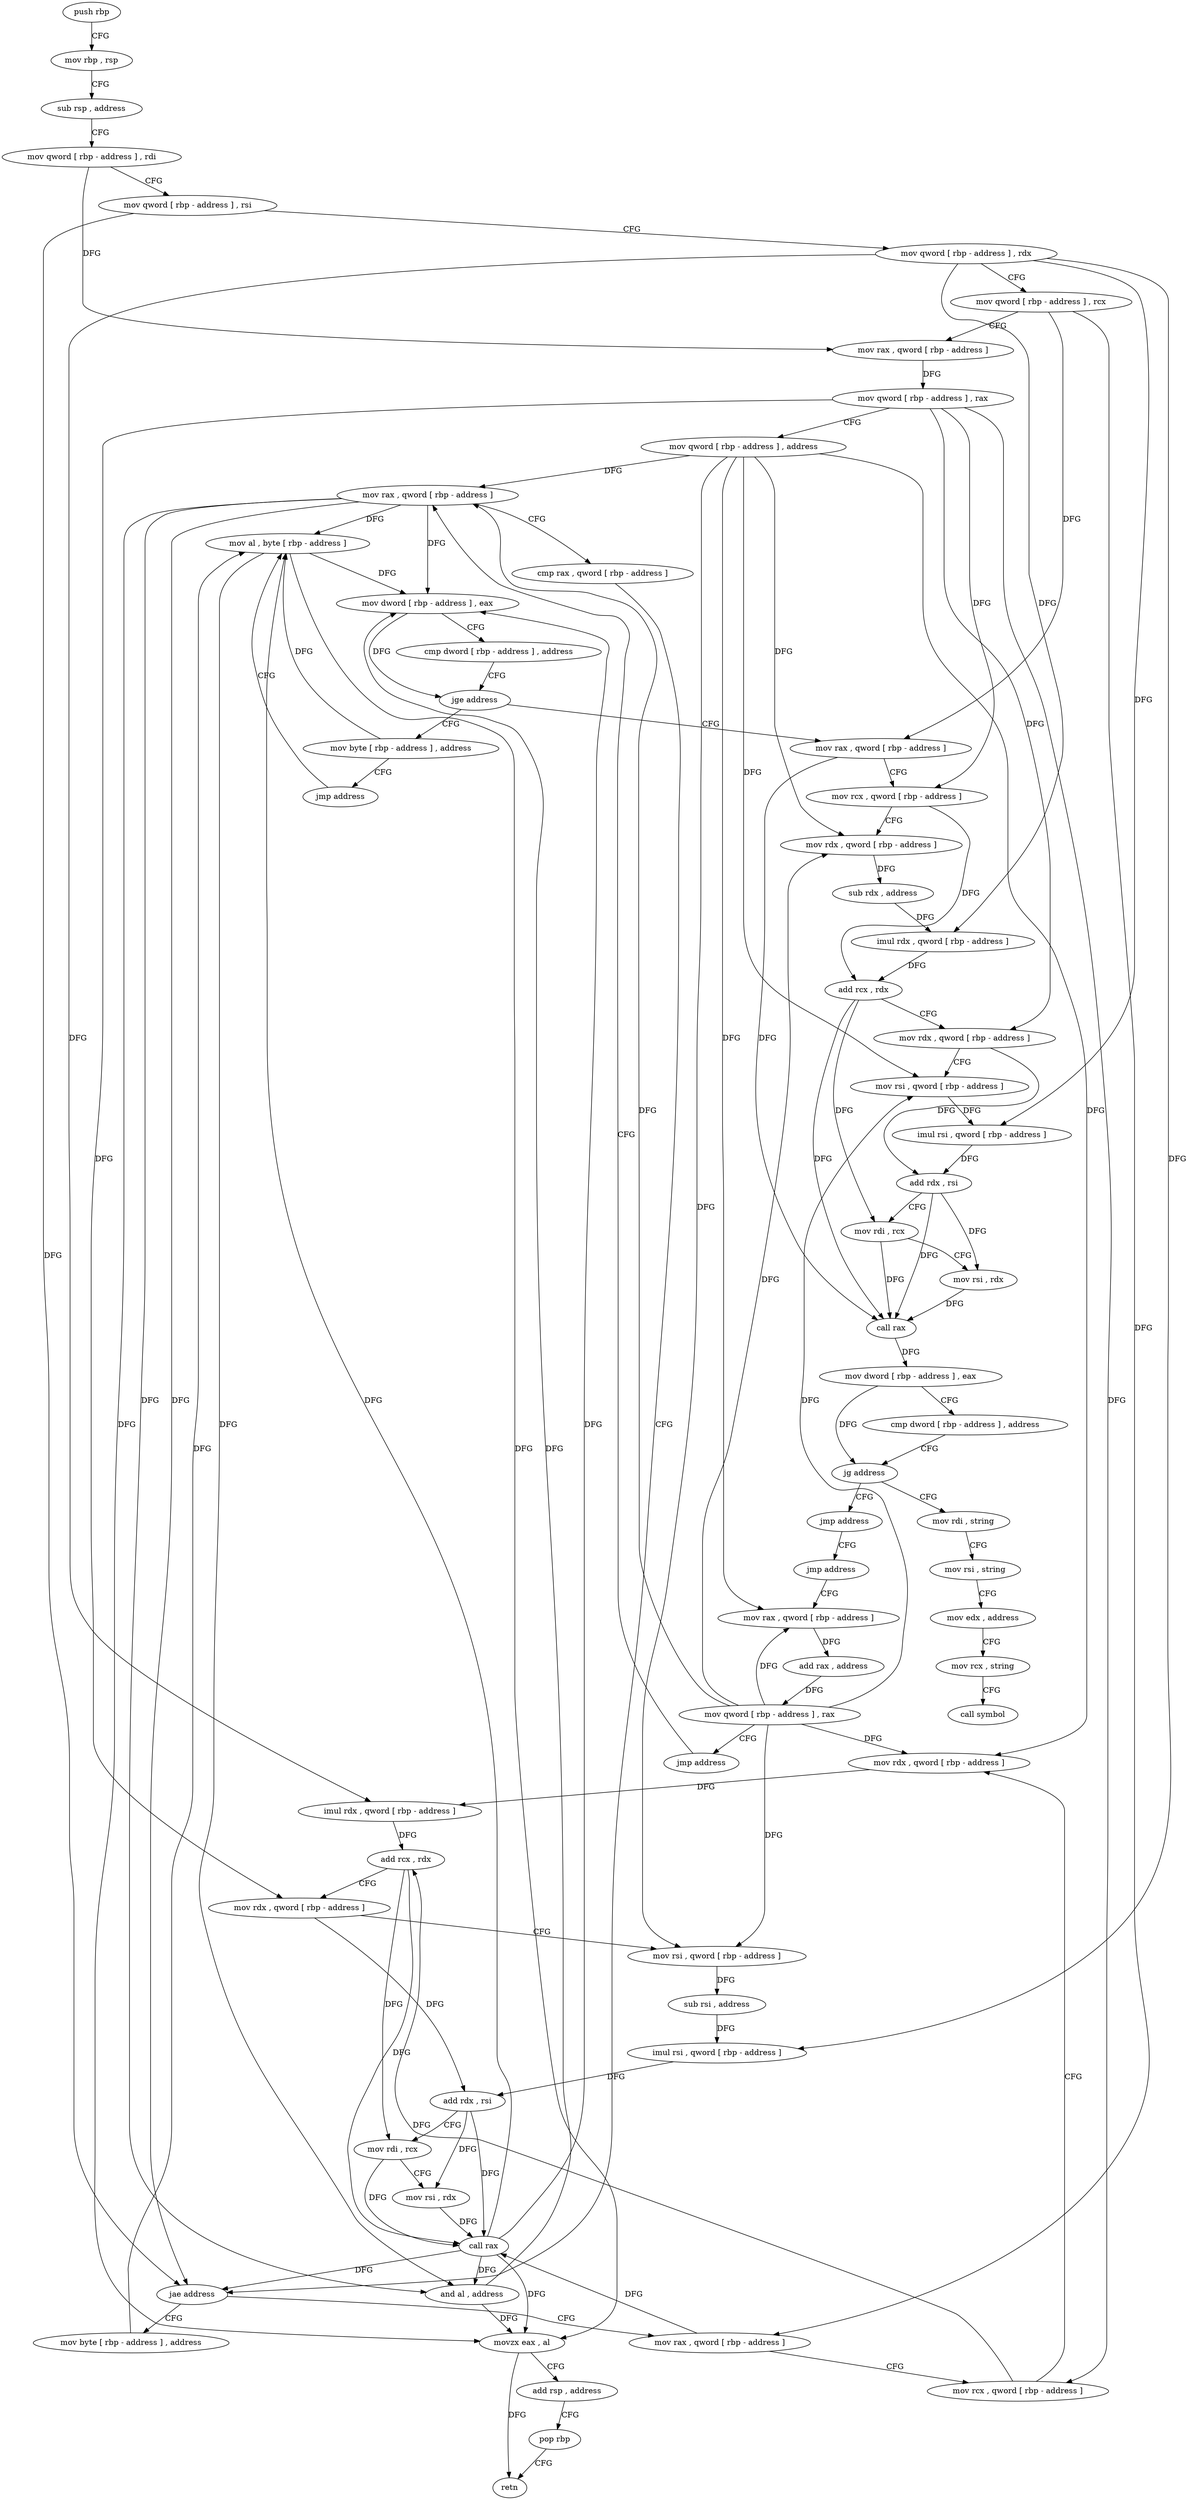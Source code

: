 digraph "func" {
"4238256" [label = "push rbp" ]
"4238257" [label = "mov rbp , rsp" ]
"4238260" [label = "sub rsp , address" ]
"4238264" [label = "mov qword [ rbp - address ] , rdi" ]
"4238268" [label = "mov qword [ rbp - address ] , rsi" ]
"4238272" [label = "mov qword [ rbp - address ] , rdx" ]
"4238276" [label = "mov qword [ rbp - address ] , rcx" ]
"4238280" [label = "mov rax , qword [ rbp - address ]" ]
"4238284" [label = "mov qword [ rbp - address ] , rax" ]
"4238288" [label = "mov qword [ rbp - address ] , address" ]
"4238296" [label = "mov rax , qword [ rbp - address ]" ]
"4238516" [label = "mov byte [ rbp - address ] , address" ]
"4238520" [label = "mov al , byte [ rbp - address ]" ]
"4238310" [label = "mov rax , qword [ rbp - address ]" ]
"4238314" [label = "mov rcx , qword [ rbp - address ]" ]
"4238318" [label = "mov rdx , qword [ rbp - address ]" ]
"4238322" [label = "imul rdx , qword [ rbp - address ]" ]
"4238327" [label = "add rcx , rdx" ]
"4238330" [label = "mov rdx , qword [ rbp - address ]" ]
"4238334" [label = "mov rsi , qword [ rbp - address ]" ]
"4238338" [label = "sub rsi , address" ]
"4238345" [label = "imul rsi , qword [ rbp - address ]" ]
"4238350" [label = "add rdx , rsi" ]
"4238353" [label = "mov rdi , rcx" ]
"4238356" [label = "mov rsi , rdx" ]
"4238359" [label = "call rax" ]
"4238361" [label = "mov dword [ rbp - address ] , eax" ]
"4238364" [label = "cmp dword [ rbp - address ] , address" ]
"4238368" [label = "jge address" ]
"4238383" [label = "mov rax , qword [ rbp - address ]" ]
"4238374" [label = "mov byte [ rbp - address ] , address" ]
"4238387" [label = "mov rcx , qword [ rbp - address ]" ]
"4238391" [label = "mov rdx , qword [ rbp - address ]" ]
"4238395" [label = "sub rdx , address" ]
"4238402" [label = "imul rdx , qword [ rbp - address ]" ]
"4238407" [label = "add rcx , rdx" ]
"4238410" [label = "mov rdx , qword [ rbp - address ]" ]
"4238414" [label = "mov rsi , qword [ rbp - address ]" ]
"4238418" [label = "imul rsi , qword [ rbp - address ]" ]
"4238423" [label = "add rdx , rsi" ]
"4238426" [label = "mov rdi , rcx" ]
"4238429" [label = "mov rsi , rdx" ]
"4238432" [label = "call rax" ]
"4238434" [label = "mov dword [ rbp - address ] , eax" ]
"4238437" [label = "cmp dword [ rbp - address ] , address" ]
"4238441" [label = "jg address" ]
"4238452" [label = "mov rdi , string" ]
"4238447" [label = "jmp address" ]
"4238378" [label = "jmp address" ]
"4238462" [label = "mov rsi , string" ]
"4238472" [label = "mov edx , address" ]
"4238477" [label = "mov rcx , string" ]
"4238487" [label = "call symbol" ]
"4238492" [label = "jmp address" ]
"4238523" [label = "and al , address" ]
"4238525" [label = "movzx eax , al" ]
"4238528" [label = "add rsp , address" ]
"4238532" [label = "pop rbp" ]
"4238533" [label = "retn" ]
"4238497" [label = "mov rax , qword [ rbp - address ]" ]
"4238501" [label = "add rax , address" ]
"4238507" [label = "mov qword [ rbp - address ] , rax" ]
"4238511" [label = "jmp address" ]
"4238300" [label = "cmp rax , qword [ rbp - address ]" ]
"4238304" [label = "jae address" ]
"4238256" -> "4238257" [ label = "CFG" ]
"4238257" -> "4238260" [ label = "CFG" ]
"4238260" -> "4238264" [ label = "CFG" ]
"4238264" -> "4238268" [ label = "CFG" ]
"4238264" -> "4238280" [ label = "DFG" ]
"4238268" -> "4238272" [ label = "CFG" ]
"4238268" -> "4238304" [ label = "DFG" ]
"4238272" -> "4238276" [ label = "CFG" ]
"4238272" -> "4238322" [ label = "DFG" ]
"4238272" -> "4238345" [ label = "DFG" ]
"4238272" -> "4238402" [ label = "DFG" ]
"4238272" -> "4238418" [ label = "DFG" ]
"4238276" -> "4238280" [ label = "CFG" ]
"4238276" -> "4238310" [ label = "DFG" ]
"4238276" -> "4238383" [ label = "DFG" ]
"4238280" -> "4238284" [ label = "DFG" ]
"4238284" -> "4238288" [ label = "CFG" ]
"4238284" -> "4238314" [ label = "DFG" ]
"4238284" -> "4238330" [ label = "DFG" ]
"4238284" -> "4238387" [ label = "DFG" ]
"4238284" -> "4238410" [ label = "DFG" ]
"4238288" -> "4238296" [ label = "DFG" ]
"4238288" -> "4238318" [ label = "DFG" ]
"4238288" -> "4238334" [ label = "DFG" ]
"4238288" -> "4238391" [ label = "DFG" ]
"4238288" -> "4238414" [ label = "DFG" ]
"4238288" -> "4238497" [ label = "DFG" ]
"4238296" -> "4238300" [ label = "CFG" ]
"4238296" -> "4238304" [ label = "DFG" ]
"4238296" -> "4238361" [ label = "DFG" ]
"4238296" -> "4238520" [ label = "DFG" ]
"4238296" -> "4238523" [ label = "DFG" ]
"4238296" -> "4238525" [ label = "DFG" ]
"4238516" -> "4238520" [ label = "DFG" ]
"4238520" -> "4238523" [ label = "DFG" ]
"4238520" -> "4238361" [ label = "DFG" ]
"4238520" -> "4238525" [ label = "DFG" ]
"4238310" -> "4238314" [ label = "CFG" ]
"4238310" -> "4238359" [ label = "DFG" ]
"4238314" -> "4238318" [ label = "CFG" ]
"4238314" -> "4238327" [ label = "DFG" ]
"4238318" -> "4238322" [ label = "DFG" ]
"4238322" -> "4238327" [ label = "DFG" ]
"4238327" -> "4238330" [ label = "CFG" ]
"4238327" -> "4238353" [ label = "DFG" ]
"4238327" -> "4238359" [ label = "DFG" ]
"4238330" -> "4238334" [ label = "CFG" ]
"4238330" -> "4238350" [ label = "DFG" ]
"4238334" -> "4238338" [ label = "DFG" ]
"4238338" -> "4238345" [ label = "DFG" ]
"4238345" -> "4238350" [ label = "DFG" ]
"4238350" -> "4238353" [ label = "CFG" ]
"4238350" -> "4238356" [ label = "DFG" ]
"4238350" -> "4238359" [ label = "DFG" ]
"4238353" -> "4238356" [ label = "CFG" ]
"4238353" -> "4238359" [ label = "DFG" ]
"4238356" -> "4238359" [ label = "DFG" ]
"4238359" -> "4238361" [ label = "DFG" ]
"4238359" -> "4238304" [ label = "DFG" ]
"4238359" -> "4238520" [ label = "DFG" ]
"4238359" -> "4238523" [ label = "DFG" ]
"4238359" -> "4238525" [ label = "DFG" ]
"4238361" -> "4238364" [ label = "CFG" ]
"4238361" -> "4238368" [ label = "DFG" ]
"4238364" -> "4238368" [ label = "CFG" ]
"4238368" -> "4238383" [ label = "CFG" ]
"4238368" -> "4238374" [ label = "CFG" ]
"4238383" -> "4238387" [ label = "CFG" ]
"4238383" -> "4238432" [ label = "DFG" ]
"4238374" -> "4238378" [ label = "CFG" ]
"4238374" -> "4238520" [ label = "DFG" ]
"4238387" -> "4238391" [ label = "CFG" ]
"4238387" -> "4238407" [ label = "DFG" ]
"4238391" -> "4238395" [ label = "DFG" ]
"4238395" -> "4238402" [ label = "DFG" ]
"4238402" -> "4238407" [ label = "DFG" ]
"4238407" -> "4238410" [ label = "CFG" ]
"4238407" -> "4238426" [ label = "DFG" ]
"4238407" -> "4238432" [ label = "DFG" ]
"4238410" -> "4238414" [ label = "CFG" ]
"4238410" -> "4238423" [ label = "DFG" ]
"4238414" -> "4238418" [ label = "DFG" ]
"4238418" -> "4238423" [ label = "DFG" ]
"4238423" -> "4238426" [ label = "CFG" ]
"4238423" -> "4238429" [ label = "DFG" ]
"4238423" -> "4238432" [ label = "DFG" ]
"4238426" -> "4238429" [ label = "CFG" ]
"4238426" -> "4238432" [ label = "DFG" ]
"4238429" -> "4238432" [ label = "DFG" ]
"4238432" -> "4238434" [ label = "DFG" ]
"4238434" -> "4238437" [ label = "CFG" ]
"4238434" -> "4238441" [ label = "DFG" ]
"4238437" -> "4238441" [ label = "CFG" ]
"4238441" -> "4238452" [ label = "CFG" ]
"4238441" -> "4238447" [ label = "CFG" ]
"4238452" -> "4238462" [ label = "CFG" ]
"4238447" -> "4238492" [ label = "CFG" ]
"4238378" -> "4238520" [ label = "CFG" ]
"4238462" -> "4238472" [ label = "CFG" ]
"4238472" -> "4238477" [ label = "CFG" ]
"4238477" -> "4238487" [ label = "CFG" ]
"4238492" -> "4238497" [ label = "CFG" ]
"4238523" -> "4238525" [ label = "DFG" ]
"4238523" -> "4238361" [ label = "DFG" ]
"4238525" -> "4238528" [ label = "CFG" ]
"4238525" -> "4238533" [ label = "DFG" ]
"4238528" -> "4238532" [ label = "CFG" ]
"4238532" -> "4238533" [ label = "CFG" ]
"4238497" -> "4238501" [ label = "DFG" ]
"4238501" -> "4238507" [ label = "DFG" ]
"4238507" -> "4238511" [ label = "CFG" ]
"4238507" -> "4238296" [ label = "DFG" ]
"4238507" -> "4238318" [ label = "DFG" ]
"4238507" -> "4238334" [ label = "DFG" ]
"4238507" -> "4238391" [ label = "DFG" ]
"4238507" -> "4238414" [ label = "DFG" ]
"4238507" -> "4238497" [ label = "DFG" ]
"4238511" -> "4238296" [ label = "CFG" ]
"4238300" -> "4238304" [ label = "CFG" ]
"4238304" -> "4238516" [ label = "CFG" ]
"4238304" -> "4238310" [ label = "CFG" ]
}
